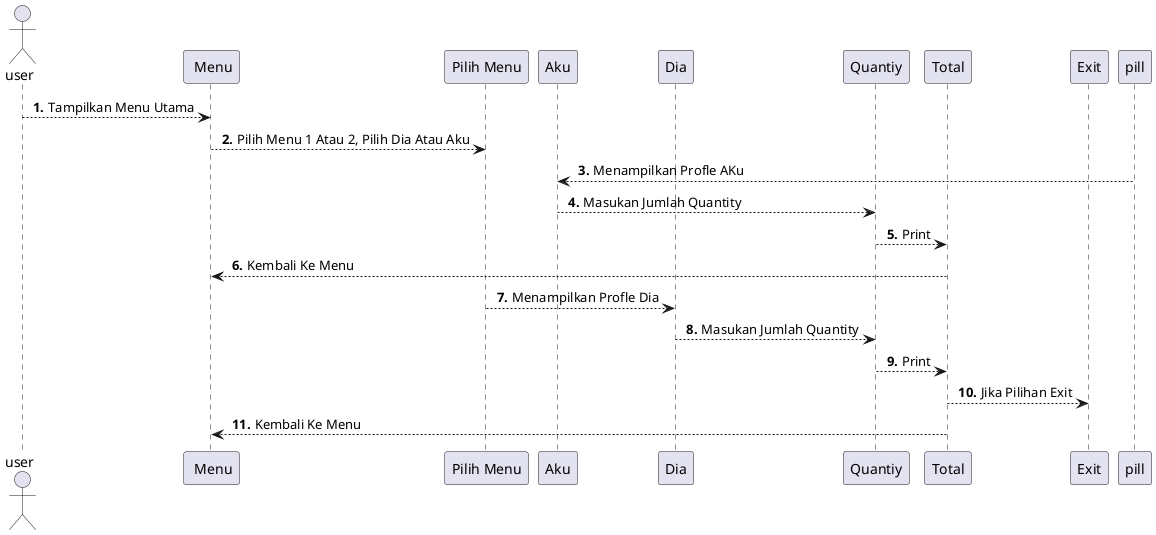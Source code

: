 @startuml pert9
autonumber "<b> ."
actor user
participant " Menu" as M
participant "Pilih Menu" as pil
participant  "Aku" as A
participant "Dia" as D
participant "Quantiy" as qty
participant "Total" as tot
participant "Exit" as X

user --> M: Tampilkan Menu Utama
M --> pil: Pilih Menu 1 Atau 2, Pilih Dia Atau Aku
pill --> A: Menampilkan Profle AKu
A --> qty: Masukan Jumlah Quantity
qty -->tot: Print
M <-- tot:Kembali Ke Menu
pil --> D: Menampilkan Profle Dia
D --> qty: Masukan Jumlah Quantity
qty --> tot: Print
tot --> X: Jika Pilihan Exit
M <-- tot: Kembali Ke Menu

@enduml
